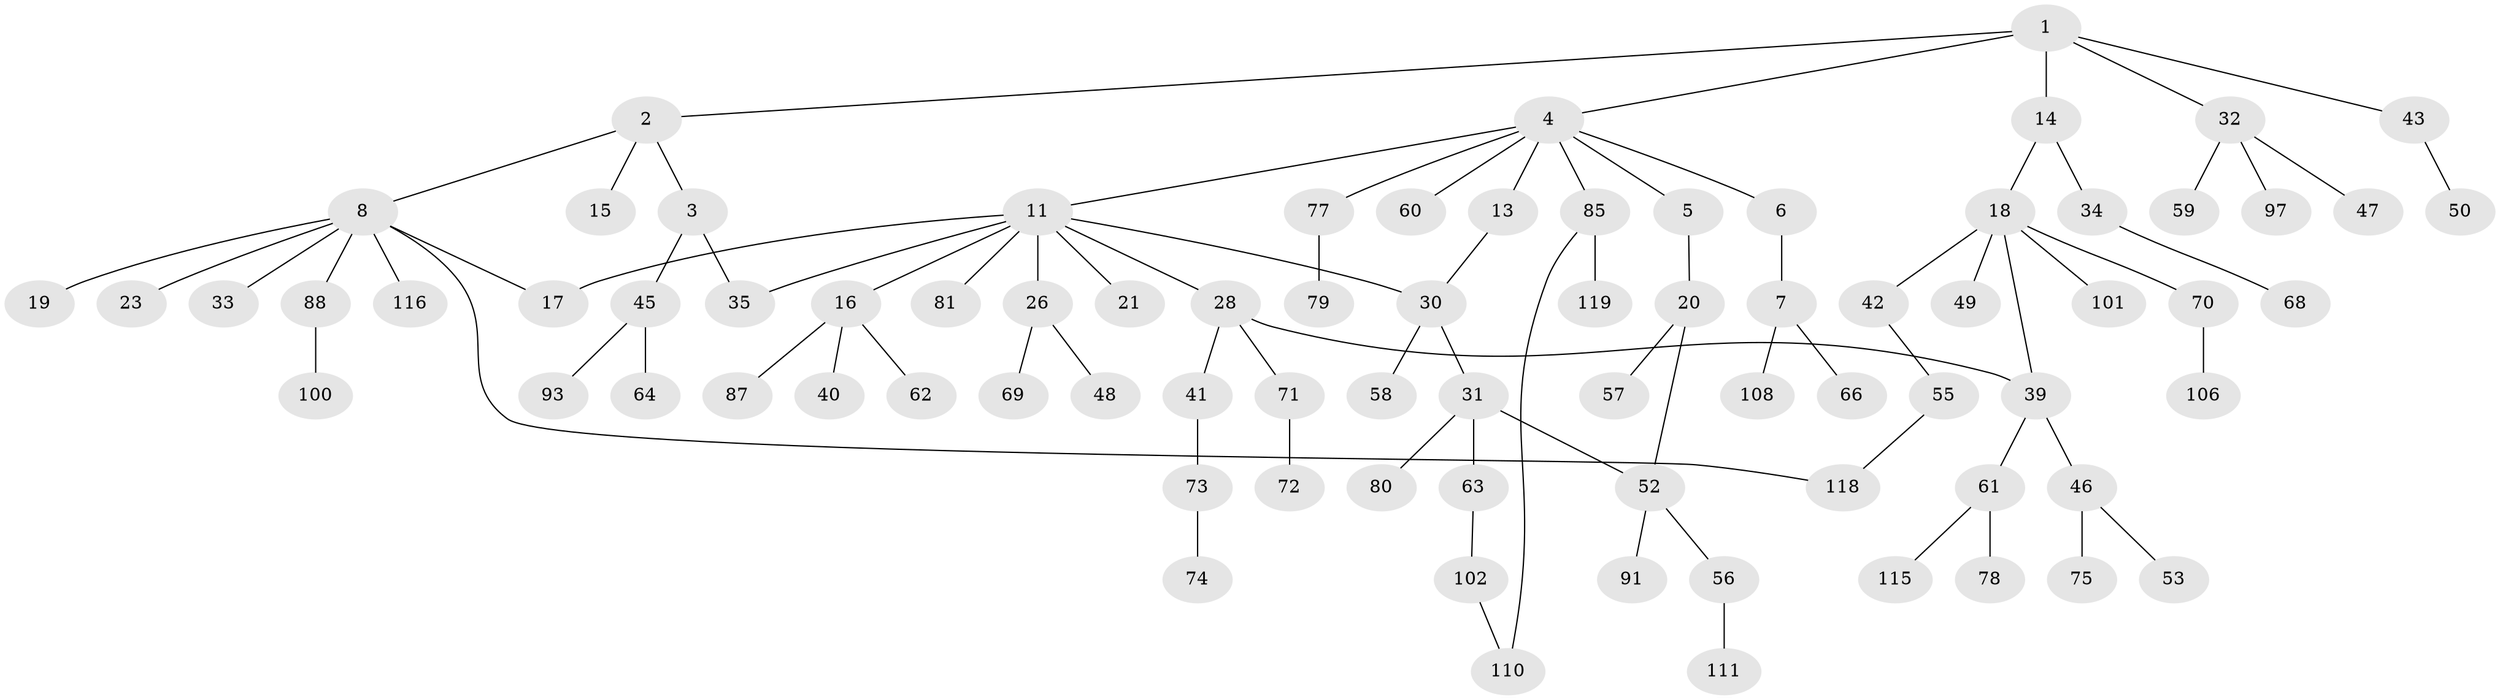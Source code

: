 // original degree distribution, {5: 0.025210084033613446, 4: 0.10084033613445378, 3: 0.12605042016806722, 8: 0.01680672268907563, 2: 0.3277310924369748, 1: 0.40336134453781514}
// Generated by graph-tools (version 1.1) at 2025/10/02/27/25 16:10:54]
// undirected, 81 vertices, 87 edges
graph export_dot {
graph [start="1"]
  node [color=gray90,style=filled];
  1 [super="+37"];
  2;
  3;
  4 [super="+27"];
  5 [super="+12"];
  6 [super="+82"];
  7 [super="+9"];
  8 [super="+10"];
  11 [super="+24"];
  13 [super="+89"];
  14;
  15;
  16 [super="+36"];
  17 [super="+90"];
  18 [super="+22"];
  19;
  20 [super="+25"];
  21 [super="+29"];
  23;
  26 [super="+44"];
  28 [super="+51"];
  30 [super="+38"];
  31 [super="+76"];
  32 [super="+94"];
  33;
  34 [super="+113"];
  35;
  39 [super="+109"];
  40;
  41 [super="+67"];
  42;
  43;
  45 [super="+112"];
  46 [super="+103"];
  47 [super="+84"];
  48 [super="+96"];
  49;
  50;
  52 [super="+54"];
  53 [super="+99"];
  55 [super="+83"];
  56 [super="+65"];
  57;
  58;
  59;
  60;
  61 [super="+98"];
  62 [super="+107"];
  63;
  64;
  66;
  68;
  69;
  70 [super="+95"];
  71;
  72;
  73;
  74 [super="+92"];
  75;
  77 [super="+104"];
  78 [super="+117"];
  79;
  80 [super="+86"];
  81;
  85;
  87;
  88;
  91;
  93;
  97;
  100;
  101;
  102 [super="+105"];
  106;
  108;
  110;
  111 [super="+114"];
  115;
  116;
  118;
  119;
  1 -- 2;
  1 -- 4;
  1 -- 14;
  1 -- 32;
  1 -- 43;
  2 -- 3;
  2 -- 8;
  2 -- 15;
  3 -- 35;
  3 -- 45;
  4 -- 5;
  4 -- 6;
  4 -- 11;
  4 -- 13;
  4 -- 77;
  4 -- 85;
  4 -- 60;
  5 -- 20;
  6 -- 7;
  7 -- 66;
  7 -- 108;
  8 -- 19;
  8 -- 33;
  8 -- 88;
  8 -- 17;
  8 -- 116;
  8 -- 118;
  8 -- 23;
  11 -- 16;
  11 -- 17;
  11 -- 21;
  11 -- 30;
  11 -- 81;
  11 -- 35;
  11 -- 26;
  11 -- 28;
  13 -- 30;
  14 -- 18;
  14 -- 34;
  16 -- 40;
  16 -- 87;
  16 -- 62;
  18 -- 42;
  18 -- 101;
  18 -- 49;
  18 -- 70;
  18 -- 39;
  20 -- 57;
  20 -- 52;
  26 -- 69;
  26 -- 48;
  28 -- 41;
  28 -- 71;
  28 -- 39;
  30 -- 31;
  30 -- 58;
  31 -- 63;
  31 -- 80;
  31 -- 52;
  32 -- 47;
  32 -- 59;
  32 -- 97;
  34 -- 68;
  39 -- 46;
  39 -- 61;
  41 -- 73;
  42 -- 55;
  43 -- 50;
  45 -- 64;
  45 -- 93;
  46 -- 53;
  46 -- 75;
  52 -- 56;
  52 -- 91;
  55 -- 118;
  56 -- 111;
  61 -- 78;
  61 -- 115;
  63 -- 102;
  70 -- 106;
  71 -- 72;
  73 -- 74;
  77 -- 79;
  85 -- 110;
  85 -- 119;
  88 -- 100;
  102 -- 110;
}
